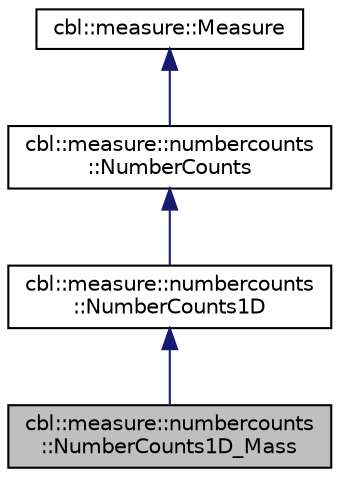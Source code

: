 digraph "cbl::measure::numbercounts::NumberCounts1D_Mass"
{
  edge [fontname="Helvetica",fontsize="10",labelfontname="Helvetica",labelfontsize="10"];
  node [fontname="Helvetica",fontsize="10",shape=record];
  Node0 [label="cbl::measure::numbercounts\l::NumberCounts1D_Mass",height=0.2,width=0.4,color="black", fillcolor="grey75", style="filled", fontcolor="black"];
  Node1 -> Node0 [dir="back",color="midnightblue",fontsize="10",style="solid",fontname="Helvetica"];
  Node1 [label="cbl::measure::numbercounts\l::NumberCounts1D",height=0.2,width=0.4,color="black", fillcolor="white", style="filled",URL="$d4/d5a/classcbl_1_1measure_1_1numbercounts_1_1NumberCounts1D.html",tooltip="The class NumberCounts1D. "];
  Node2 -> Node1 [dir="back",color="midnightblue",fontsize="10",style="solid",fontname="Helvetica"];
  Node2 [label="cbl::measure::numbercounts\l::NumberCounts",height=0.2,width=0.4,color="black", fillcolor="white", style="filled",URL="$df/df8/classcbl_1_1measure_1_1numbercounts_1_1NumberCounts.html",tooltip="The class NumberCounts. "];
  Node3 -> Node2 [dir="back",color="midnightblue",fontsize="10",style="solid",fontname="Helvetica"];
  Node3 [label="cbl::measure::Measure",height=0.2,width=0.4,color="black", fillcolor="white", style="filled",URL="$db/d0a/classcbl_1_1measure_1_1Measure.html",tooltip="The class Measure. "];
}
